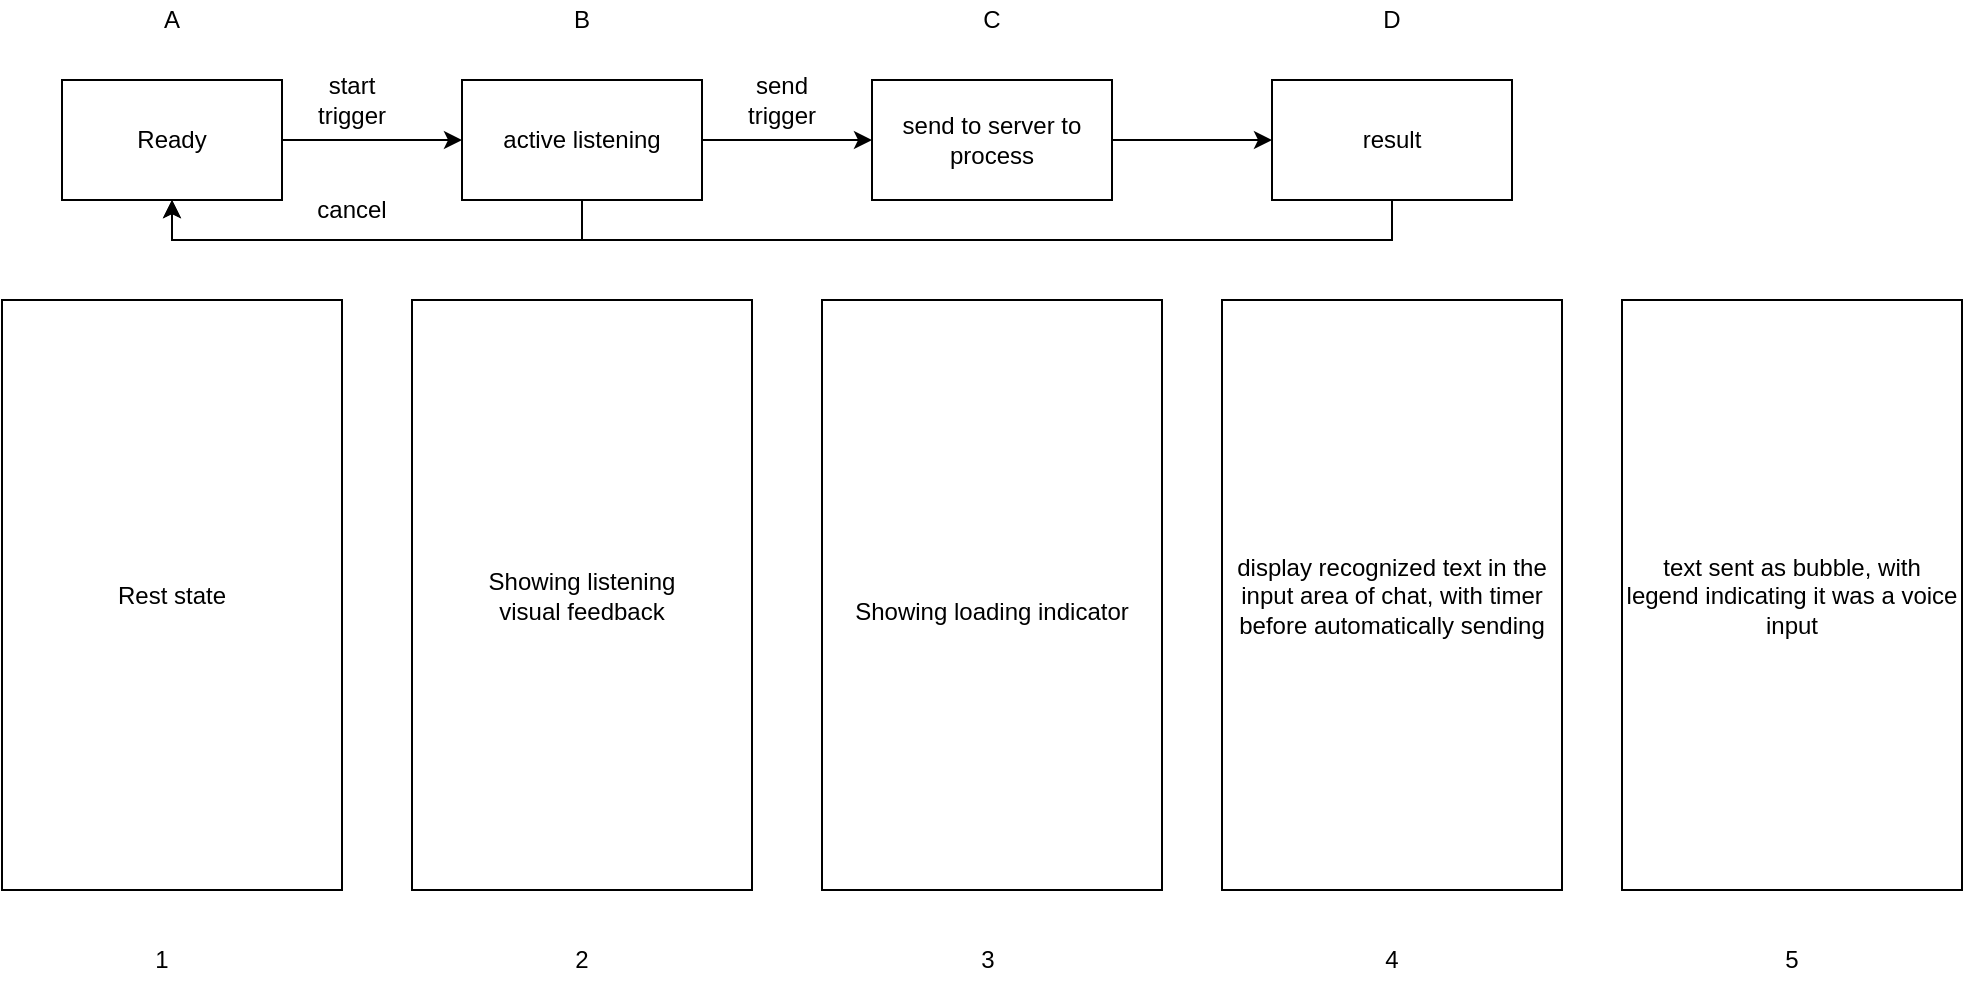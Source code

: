 <mxfile version="10.9.8" type="github"><diagram id="wPM5pcy26l72c0pBzYKR" name="Page-1"><mxGraphModel dx="2037" dy="1036" grid="1" gridSize="10" guides="1" tooltips="1" connect="1" arrows="1" fold="1" page="1" pageScale="1" pageWidth="850" pageHeight="1100" math="0" shadow="0"><root><mxCell id="0"/><mxCell id="1" parent="0"/><mxCell id="-NJbOQF9k9Z80V5UvgLL-17" style="edgeStyle=orthogonalEdgeStyle;rounded=0;orthogonalLoop=1;jettySize=auto;html=1;exitX=1;exitY=0.5;exitDx=0;exitDy=0;entryX=0;entryY=0.5;entryDx=0;entryDy=0;" edge="1" parent="1" source="-NJbOQF9k9Z80V5UvgLL-1" target="-NJbOQF9k9Z80V5UvgLL-6"><mxGeometry relative="1" as="geometry"/></mxCell><mxCell id="-NJbOQF9k9Z80V5UvgLL-1" value="Ready" style="rounded=0;whiteSpace=wrap;html=1;" vertex="1" parent="1"><mxGeometry x="50" y="160" width="110" height="60" as="geometry"/></mxCell><mxCell id="-NJbOQF9k9Z80V5UvgLL-5" value="send trigger" style="text;html=1;strokeColor=none;fillColor=none;align=center;verticalAlign=middle;whiteSpace=wrap;rounded=0;" vertex="1" parent="1"><mxGeometry x="390" y="160" width="40" height="20" as="geometry"/></mxCell><mxCell id="-NJbOQF9k9Z80V5UvgLL-20" style="edgeStyle=orthogonalEdgeStyle;rounded=0;orthogonalLoop=1;jettySize=auto;html=1;exitX=0.5;exitY=1;exitDx=0;exitDy=0;entryX=0.5;entryY=1;entryDx=0;entryDy=0;" edge="1" parent="1" source="-NJbOQF9k9Z80V5UvgLL-6" target="-NJbOQF9k9Z80V5UvgLL-1"><mxGeometry relative="1" as="geometry"/></mxCell><mxCell id="-NJbOQF9k9Z80V5UvgLL-6" value="active listening" style="rounded=0;whiteSpace=wrap;html=1;" vertex="1" parent="1"><mxGeometry x="250" y="160" width="120" height="60" as="geometry"/></mxCell><mxCell id="-NJbOQF9k9Z80V5UvgLL-8" value="send to server to process" style="rounded=0;whiteSpace=wrap;html=1;" vertex="1" parent="1"><mxGeometry x="455" y="160" width="120" height="60" as="geometry"/></mxCell><mxCell id="-NJbOQF9k9Z80V5UvgLL-9" value="" style="endArrow=classic;html=1;exitX=1;exitY=0.5;exitDx=0;exitDy=0;entryX=0;entryY=0.5;entryDx=0;entryDy=0;" edge="1" parent="1" source="-NJbOQF9k9Z80V5UvgLL-6" target="-NJbOQF9k9Z80V5UvgLL-8"><mxGeometry width="50" height="50" relative="1" as="geometry"><mxPoint x="50" y="290" as="sourcePoint"/><mxPoint x="100" y="240" as="targetPoint"/></mxGeometry></mxCell><mxCell id="-NJbOQF9k9Z80V5UvgLL-25" style="edgeStyle=orthogonalEdgeStyle;rounded=0;orthogonalLoop=1;jettySize=auto;html=1;exitX=0.5;exitY=1;exitDx=0;exitDy=0;entryX=0.5;entryY=1;entryDx=0;entryDy=0;" edge="1" parent="1" source="-NJbOQF9k9Z80V5UvgLL-10" target="-NJbOQF9k9Z80V5UvgLL-1"><mxGeometry relative="1" as="geometry"/></mxCell><mxCell id="-NJbOQF9k9Z80V5UvgLL-10" value="result" style="rounded=0;whiteSpace=wrap;html=1;" vertex="1" parent="1"><mxGeometry x="655" y="160" width="120" height="60" as="geometry"/></mxCell><mxCell id="-NJbOQF9k9Z80V5UvgLL-11" value="" style="endArrow=classic;html=1;exitX=1;exitY=0.5;exitDx=0;exitDy=0;entryX=0;entryY=0.5;entryDx=0;entryDy=0;" edge="1" parent="1" target="-NJbOQF9k9Z80V5UvgLL-10" source="-NJbOQF9k9Z80V5UvgLL-8"><mxGeometry width="50" height="50" relative="1" as="geometry"><mxPoint x="740" y="190" as="sourcePoint"/><mxPoint x="290" y="240" as="targetPoint"/></mxGeometry></mxCell><mxCell id="-NJbOQF9k9Z80V5UvgLL-15" value="start trigger" style="text;html=1;strokeColor=none;fillColor=none;align=center;verticalAlign=middle;whiteSpace=wrap;rounded=0;" vertex="1" parent="1"><mxGeometry x="175" y="160" width="40" height="20" as="geometry"/></mxCell><mxCell id="-NJbOQF9k9Z80V5UvgLL-21" value="cancel" style="text;html=1;strokeColor=none;fillColor=none;align=center;verticalAlign=middle;whiteSpace=wrap;rounded=0;" vertex="1" parent="1"><mxGeometry x="175" y="220" width="40" height="10" as="geometry"/></mxCell><mxCell id="-NJbOQF9k9Z80V5UvgLL-26" value="Rest state" style="rounded=0;whiteSpace=wrap;html=1;" vertex="1" parent="1"><mxGeometry x="20" y="270" width="170" height="295" as="geometry"/></mxCell><mxCell id="-NJbOQF9k9Z80V5UvgLL-27" value="Showing listening&lt;br&gt;visual feedback" style="rounded=0;whiteSpace=wrap;html=1;" vertex="1" parent="1"><mxGeometry x="225" y="270" width="170" height="295" as="geometry"/></mxCell><mxCell id="-NJbOQF9k9Z80V5UvgLL-28" value="&lt;br&gt;Showing loading indicator" style="rounded=0;whiteSpace=wrap;html=1;" vertex="1" parent="1"><mxGeometry x="430" y="270" width="170" height="295" as="geometry"/></mxCell><mxCell id="-NJbOQF9k9Z80V5UvgLL-29" value="display recognized text in the input area of chat, with timer before automatically sending" style="rounded=0;whiteSpace=wrap;html=1;" vertex="1" parent="1"><mxGeometry x="630" y="270" width="170" height="295" as="geometry"/></mxCell><mxCell id="-NJbOQF9k9Z80V5UvgLL-30" value="text sent as bubble, with legend indicating it was a voice input" style="rounded=0;whiteSpace=wrap;html=1;" vertex="1" parent="1"><mxGeometry x="830" y="270" width="170" height="295" as="geometry"/></mxCell><mxCell id="-NJbOQF9k9Z80V5UvgLL-31" value="1" style="text;html=1;strokeColor=none;fillColor=none;align=center;verticalAlign=middle;whiteSpace=wrap;rounded=0;" vertex="1" parent="1"><mxGeometry x="80" y="590" width="40" height="20" as="geometry"/></mxCell><mxCell id="-NJbOQF9k9Z80V5UvgLL-32" value="2" style="text;html=1;strokeColor=none;fillColor=none;align=center;verticalAlign=middle;whiteSpace=wrap;rounded=0;" vertex="1" parent="1"><mxGeometry x="290" y="590" width="40" height="20" as="geometry"/></mxCell><mxCell id="-NJbOQF9k9Z80V5UvgLL-36" value="3" style="text;html=1;strokeColor=none;fillColor=none;align=center;verticalAlign=middle;whiteSpace=wrap;rounded=0;" vertex="1" parent="1"><mxGeometry x="492.5" y="590" width="40" height="20" as="geometry"/></mxCell><mxCell id="-NJbOQF9k9Z80V5UvgLL-37" value="4" style="text;html=1;strokeColor=none;fillColor=none;align=center;verticalAlign=middle;whiteSpace=wrap;rounded=0;" vertex="1" parent="1"><mxGeometry x="695" y="590" width="40" height="20" as="geometry"/></mxCell><mxCell id="-NJbOQF9k9Z80V5UvgLL-38" value="5" style="text;html=1;strokeColor=none;fillColor=none;align=center;verticalAlign=middle;whiteSpace=wrap;rounded=0;" vertex="1" parent="1"><mxGeometry x="895" y="590" width="40" height="20" as="geometry"/></mxCell><mxCell id="-NJbOQF9k9Z80V5UvgLL-39" value="A" style="text;html=1;strokeColor=none;fillColor=none;align=center;verticalAlign=middle;whiteSpace=wrap;rounded=0;" vertex="1" parent="1"><mxGeometry x="85" y="120" width="40" height="20" as="geometry"/></mxCell><mxCell id="-NJbOQF9k9Z80V5UvgLL-42" value="B" style="text;html=1;strokeColor=none;fillColor=none;align=center;verticalAlign=middle;whiteSpace=wrap;rounded=0;" vertex="1" parent="1"><mxGeometry x="290" y="120" width="40" height="20" as="geometry"/></mxCell><mxCell id="-NJbOQF9k9Z80V5UvgLL-43" value="C" style="text;html=1;strokeColor=none;fillColor=none;align=center;verticalAlign=middle;whiteSpace=wrap;rounded=0;" vertex="1" parent="1"><mxGeometry x="495" y="120" width="40" height="20" as="geometry"/></mxCell><mxCell id="-NJbOQF9k9Z80V5UvgLL-44" value="D" style="text;html=1;strokeColor=none;fillColor=none;align=center;verticalAlign=middle;whiteSpace=wrap;rounded=0;" vertex="1" parent="1"><mxGeometry x="695" y="120" width="40" height="20" as="geometry"/></mxCell></root></mxGraphModel></diagram></mxfile>